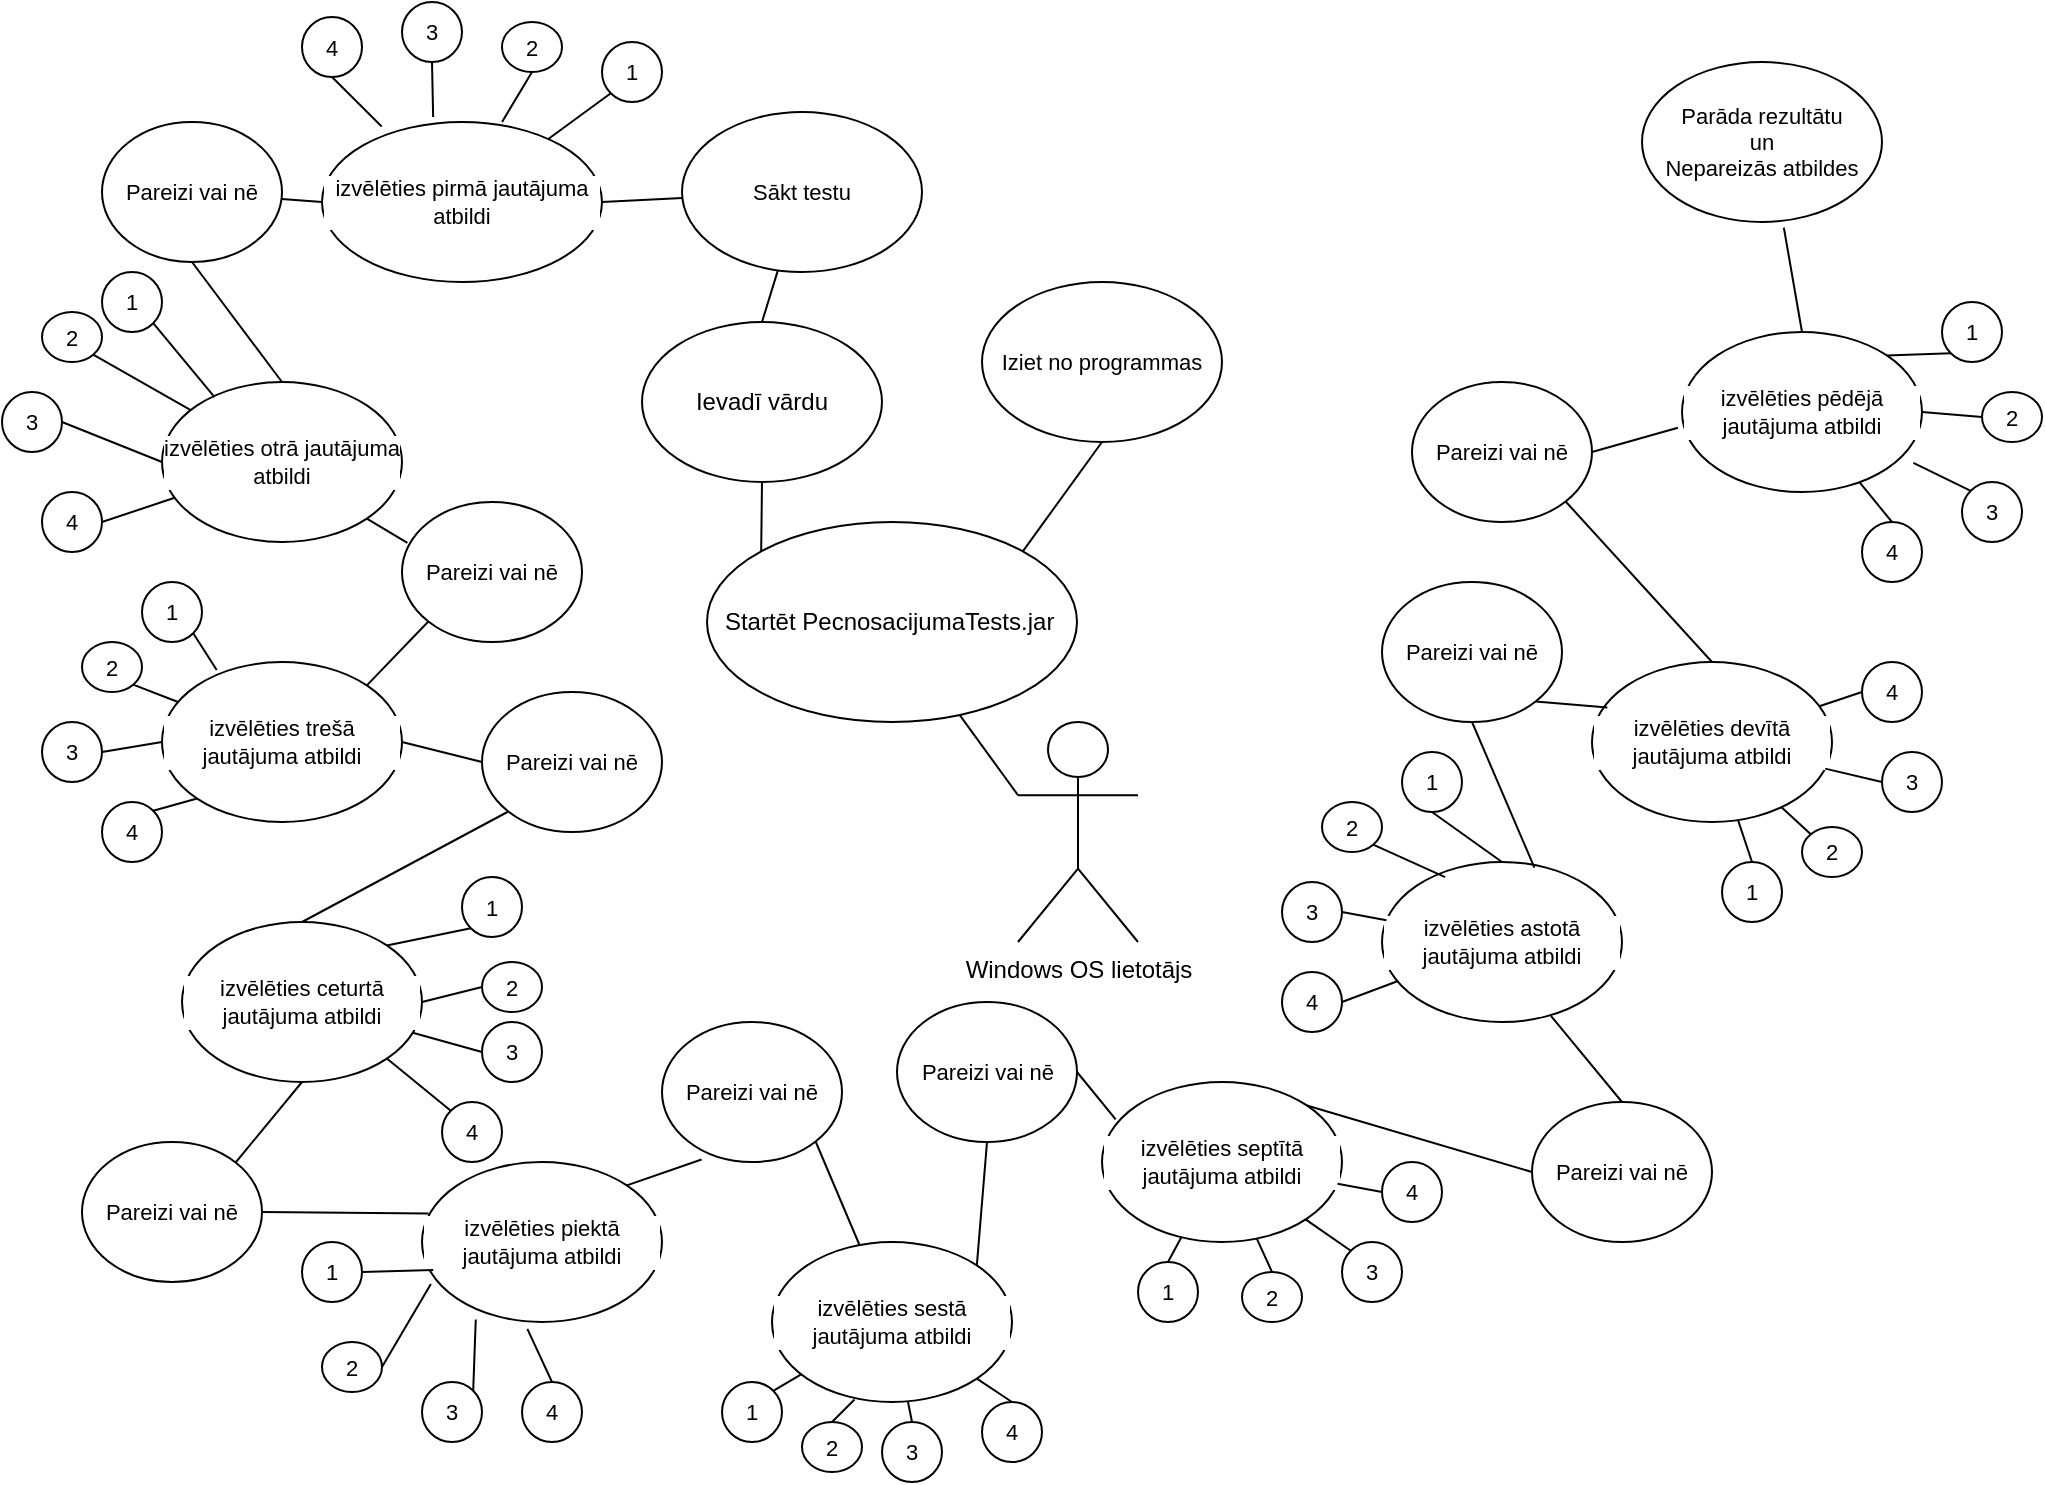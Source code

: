 <mxfile version="24.4.8" type="device">
  <diagram name="Page-1" id="XgTAYH7ABgIKxKib2S8S">
    <mxGraphModel dx="2524" dy="854" grid="1" gridSize="10" guides="1" tooltips="1" connect="1" arrows="1" fold="1" page="1" pageScale="1" pageWidth="850" pageHeight="1100" math="0" shadow="0">
      <root>
        <mxCell id="0" />
        <mxCell id="1" parent="0" />
        <mxCell id="_t9kD7bipsuET21eXRQ3-5" style="edgeStyle=none;rounded=0;orthogonalLoop=1;jettySize=auto;html=1;exitX=0;exitY=0.333;exitDx=0;exitDy=0;exitPerimeter=0;strokeColor=default;align=center;verticalAlign=middle;fontFamily=Helvetica;fontSize=11;fontColor=default;labelBackgroundColor=default;endArrow=none;" parent="1" source="_t9kD7bipsuET21eXRQ3-1" target="_t9kD7bipsuET21eXRQ3-2" edge="1">
          <mxGeometry relative="1" as="geometry" />
        </mxCell>
        <mxCell id="_t9kD7bipsuET21eXRQ3-1" value="Windows OS lietotājs" style="shape=umlActor;verticalLabelPosition=bottom;verticalAlign=top;html=1;outlineConnect=0;" parent="1" vertex="1">
          <mxGeometry x="428" y="520" width="60" height="110" as="geometry" />
        </mxCell>
        <mxCell id="_t9kD7bipsuET21eXRQ3-7" style="edgeStyle=none;rounded=0;orthogonalLoop=1;jettySize=auto;html=1;exitX=1;exitY=0;exitDx=0;exitDy=0;entryX=0.5;entryY=1;entryDx=0;entryDy=0;strokeColor=default;align=center;verticalAlign=middle;fontFamily=Helvetica;fontSize=11;fontColor=default;labelBackgroundColor=default;endArrow=none;" parent="1" source="_t9kD7bipsuET21eXRQ3-2" target="_t9kD7bipsuET21eXRQ3-6" edge="1">
          <mxGeometry relative="1" as="geometry" />
        </mxCell>
        <mxCell id="23dMTkn9x-c7E_mzmnTI-4" style="edgeStyle=none;rounded=0;orthogonalLoop=1;jettySize=auto;html=1;exitX=0;exitY=0;exitDx=0;exitDy=0;entryX=0.5;entryY=1;entryDx=0;entryDy=0;strokeColor=default;align=center;verticalAlign=middle;fontFamily=Helvetica;fontSize=11;fontColor=default;labelBackgroundColor=default;endArrow=none;" parent="1" source="_t9kD7bipsuET21eXRQ3-2" target="23dMTkn9x-c7E_mzmnTI-1" edge="1">
          <mxGeometry relative="1" as="geometry" />
        </mxCell>
        <mxCell id="_t9kD7bipsuET21eXRQ3-2" value="Startēt PecnosacijumaTests.jar&amp;nbsp;" style="ellipse;whiteSpace=wrap;html=1;" parent="1" vertex="1">
          <mxGeometry x="272.5" y="420" width="185" height="100" as="geometry" />
        </mxCell>
        <mxCell id="_t9kD7bipsuET21eXRQ3-6" value="Iziet no programmas" style="ellipse;whiteSpace=wrap;html=1;fontFamily=Helvetica;fontSize=11;fontColor=default;labelBackgroundColor=default;" parent="1" vertex="1">
          <mxGeometry x="410" y="300" width="120" height="80" as="geometry" />
        </mxCell>
        <mxCell id="_t9kD7bipsuET21eXRQ3-8" value="Sākt testu" style="ellipse;whiteSpace=wrap;html=1;fontFamily=Helvetica;fontSize=11;fontColor=default;labelBackgroundColor=default;" parent="1" vertex="1">
          <mxGeometry x="260" y="215" width="120" height="80" as="geometry" />
        </mxCell>
        <mxCell id="_t9kD7bipsuET21eXRQ3-156" style="edgeStyle=none;rounded=0;orthogonalLoop=1;jettySize=auto;html=1;exitX=0;exitY=0.5;exitDx=0;exitDy=0;strokeColor=default;align=center;verticalAlign=middle;fontFamily=Helvetica;fontSize=11;fontColor=default;labelBackgroundColor=default;endArrow=none;" parent="1" source="_t9kD7bipsuET21eXRQ3-10" target="_t9kD7bipsuET21eXRQ3-155" edge="1">
          <mxGeometry relative="1" as="geometry" />
        </mxCell>
        <mxCell id="_t9kD7bipsuET21eXRQ3-10" value="izvēlēties pirmā jautājuma atbildi" style="ellipse;whiteSpace=wrap;html=1;fontFamily=Helvetica;fontSize=11;fontColor=default;labelBackgroundColor=default;" parent="1" vertex="1">
          <mxGeometry x="80" y="220" width="140" height="80" as="geometry" />
        </mxCell>
        <mxCell id="_t9kD7bipsuET21eXRQ3-11" style="edgeStyle=none;rounded=0;orthogonalLoop=1;jettySize=auto;html=1;exitX=1;exitY=0.5;exitDx=0;exitDy=0;strokeColor=default;align=center;verticalAlign=middle;fontFamily=Helvetica;fontSize=11;fontColor=default;labelBackgroundColor=default;endArrow=none;" parent="1" source="_t9kD7bipsuET21eXRQ3-10" target="_t9kD7bipsuET21eXRQ3-8" edge="1">
          <mxGeometry relative="1" as="geometry" />
        </mxCell>
        <mxCell id="_t9kD7bipsuET21eXRQ3-12" value="izvēlēties otrā jautājuma atbildi" style="ellipse;whiteSpace=wrap;html=1;fontFamily=Helvetica;fontSize=11;fontColor=default;labelBackgroundColor=default;" parent="1" vertex="1">
          <mxGeometry y="350" width="120" height="80" as="geometry" />
        </mxCell>
        <mxCell id="_t9kD7bipsuET21eXRQ3-135" style="edgeStyle=none;rounded=0;orthogonalLoop=1;jettySize=auto;html=1;exitX=0.5;exitY=1;exitDx=0;exitDy=0;entryX=1;entryY=0;entryDx=0;entryDy=0;strokeColor=default;align=center;verticalAlign=middle;fontFamily=Helvetica;fontSize=11;fontColor=default;labelBackgroundColor=default;endArrow=none;" parent="1" source="_t9kD7bipsuET21eXRQ3-14" target="_t9kD7bipsuET21eXRQ3-133" edge="1">
          <mxGeometry relative="1" as="geometry" />
        </mxCell>
        <mxCell id="_t9kD7bipsuET21eXRQ3-14" value="izvēlēties ceturtā jautājuma atbildi" style="ellipse;whiteSpace=wrap;html=1;fontFamily=Helvetica;fontSize=11;fontColor=default;labelBackgroundColor=default;" parent="1" vertex="1">
          <mxGeometry x="10" y="620" width="120" height="80" as="geometry" />
        </mxCell>
        <mxCell id="_t9kD7bipsuET21eXRQ3-131" style="edgeStyle=none;rounded=0;orthogonalLoop=1;jettySize=auto;html=1;exitX=1;exitY=0.5;exitDx=0;exitDy=0;entryX=0;entryY=0.5;entryDx=0;entryDy=0;strokeColor=default;align=center;verticalAlign=middle;fontFamily=Helvetica;fontSize=11;fontColor=default;labelBackgroundColor=default;endArrow=none;" parent="1" source="_t9kD7bipsuET21eXRQ3-15" target="_t9kD7bipsuET21eXRQ3-127" edge="1">
          <mxGeometry relative="1" as="geometry" />
        </mxCell>
        <mxCell id="_t9kD7bipsuET21eXRQ3-15" value="izvēlēties trešā jautājuma atbildi" style="ellipse;whiteSpace=wrap;html=1;fontFamily=Helvetica;fontSize=11;fontColor=default;labelBackgroundColor=default;" parent="1" vertex="1">
          <mxGeometry y="490" width="120" height="80" as="geometry" />
        </mxCell>
        <mxCell id="_t9kD7bipsuET21eXRQ3-16" value="izvēlēties piektā jautājuma atbildi" style="ellipse;whiteSpace=wrap;html=1;fontFamily=Helvetica;fontSize=11;fontColor=default;labelBackgroundColor=default;" parent="1" vertex="1">
          <mxGeometry x="130" y="740" width="120" height="80" as="geometry" />
        </mxCell>
        <mxCell id="_t9kD7bipsuET21eXRQ3-141" style="edgeStyle=none;rounded=0;orthogonalLoop=1;jettySize=auto;html=1;exitX=1;exitY=0;exitDx=0;exitDy=0;entryX=0.5;entryY=1;entryDx=0;entryDy=0;strokeColor=default;align=center;verticalAlign=middle;fontFamily=Helvetica;fontSize=11;fontColor=default;labelBackgroundColor=default;endArrow=none;" parent="1" source="_t9kD7bipsuET21eXRQ3-17" target="_t9kD7bipsuET21eXRQ3-140" edge="1">
          <mxGeometry relative="1" as="geometry" />
        </mxCell>
        <mxCell id="_t9kD7bipsuET21eXRQ3-17" value="izvēlēties sestā jautājuma atbildi" style="ellipse;whiteSpace=wrap;html=1;fontFamily=Helvetica;fontSize=11;fontColor=default;labelBackgroundColor=default;" parent="1" vertex="1">
          <mxGeometry x="305" y="780" width="120" height="80" as="geometry" />
        </mxCell>
        <mxCell id="_t9kD7bipsuET21eXRQ3-144" style="edgeStyle=none;rounded=0;orthogonalLoop=1;jettySize=auto;html=1;exitX=1;exitY=0;exitDx=0;exitDy=0;entryX=0;entryY=0.5;entryDx=0;entryDy=0;strokeColor=default;align=center;verticalAlign=middle;fontFamily=Helvetica;fontSize=11;fontColor=default;labelBackgroundColor=default;endArrow=none;" parent="1" source="_t9kD7bipsuET21eXRQ3-18" target="_t9kD7bipsuET21eXRQ3-143" edge="1">
          <mxGeometry relative="1" as="geometry" />
        </mxCell>
        <mxCell id="_t9kD7bipsuET21eXRQ3-18" value="izvēlēties septītā jautājuma atbildi" style="ellipse;whiteSpace=wrap;html=1;fontFamily=Helvetica;fontSize=11;fontColor=default;labelBackgroundColor=default;" parent="1" vertex="1">
          <mxGeometry x="470" y="700" width="120" height="80" as="geometry" />
        </mxCell>
        <mxCell id="_t9kD7bipsuET21eXRQ3-19" value="izvēlēties astotā jautājuma atbildi" style="ellipse;whiteSpace=wrap;html=1;fontFamily=Helvetica;fontSize=11;fontColor=default;labelBackgroundColor=default;" parent="1" vertex="1">
          <mxGeometry x="610" y="590" width="120" height="80" as="geometry" />
        </mxCell>
        <mxCell id="_t9kD7bipsuET21eXRQ3-151" style="edgeStyle=none;rounded=0;orthogonalLoop=1;jettySize=auto;html=1;exitX=0.5;exitY=0;exitDx=0;exitDy=0;entryX=1;entryY=1;entryDx=0;entryDy=0;strokeColor=default;align=center;verticalAlign=middle;fontFamily=Helvetica;fontSize=11;fontColor=default;labelBackgroundColor=default;endArrow=none;" parent="1" source="_t9kD7bipsuET21eXRQ3-20" target="_t9kD7bipsuET21eXRQ3-150" edge="1">
          <mxGeometry relative="1" as="geometry" />
        </mxCell>
        <mxCell id="_t9kD7bipsuET21eXRQ3-20" value="izvēlēties devītā jautājuma atbildi" style="ellipse;whiteSpace=wrap;html=1;fontFamily=Helvetica;fontSize=11;fontColor=default;labelBackgroundColor=default;" parent="1" vertex="1">
          <mxGeometry x="715" y="490" width="120" height="80" as="geometry" />
        </mxCell>
        <mxCell id="_t9kD7bipsuET21eXRQ3-21" value="izvēlēties pēdējā jautājuma atbildi" style="ellipse;whiteSpace=wrap;html=1;fontFamily=Helvetica;fontSize=11;fontColor=default;labelBackgroundColor=default;" parent="1" vertex="1">
          <mxGeometry x="760" y="325" width="120" height="80" as="geometry" />
        </mxCell>
        <mxCell id="_t9kD7bipsuET21eXRQ3-38" value="1" style="ellipse;whiteSpace=wrap;html=1;fontFamily=Helvetica;fontSize=11;fontColor=default;labelBackgroundColor=default;" parent="1" vertex="1">
          <mxGeometry x="-10" y="450" width="30" height="30" as="geometry" />
        </mxCell>
        <mxCell id="_t9kD7bipsuET21eXRQ3-81" style="edgeStyle=none;rounded=0;orthogonalLoop=1;jettySize=auto;html=1;exitX=1;exitY=1;exitDx=0;exitDy=0;strokeColor=default;align=center;verticalAlign=middle;fontFamily=Helvetica;fontSize=11;fontColor=default;labelBackgroundColor=default;endArrow=none;" parent="1" source="_t9kD7bipsuET21eXRQ3-39" target="_t9kD7bipsuET21eXRQ3-15" edge="1">
          <mxGeometry relative="1" as="geometry" />
        </mxCell>
        <mxCell id="_t9kD7bipsuET21eXRQ3-39" value="2" style="ellipse;whiteSpace=wrap;html=1;fontFamily=Helvetica;fontSize=11;fontColor=default;labelBackgroundColor=default;" parent="1" vertex="1">
          <mxGeometry x="-40" y="480" width="30" height="25" as="geometry" />
        </mxCell>
        <mxCell id="_t9kD7bipsuET21eXRQ3-82" style="edgeStyle=none;rounded=0;orthogonalLoop=1;jettySize=auto;html=1;exitX=1;exitY=0.5;exitDx=0;exitDy=0;entryX=0;entryY=0.5;entryDx=0;entryDy=0;strokeColor=default;align=center;verticalAlign=middle;fontFamily=Helvetica;fontSize=11;fontColor=default;labelBackgroundColor=default;endArrow=none;" parent="1" source="_t9kD7bipsuET21eXRQ3-40" target="_t9kD7bipsuET21eXRQ3-15" edge="1">
          <mxGeometry relative="1" as="geometry" />
        </mxCell>
        <mxCell id="_t9kD7bipsuET21eXRQ3-40" value="3" style="ellipse;whiteSpace=wrap;html=1;fontFamily=Helvetica;fontSize=11;fontColor=default;labelBackgroundColor=default;" parent="1" vertex="1">
          <mxGeometry x="-60" y="520" width="30" height="30" as="geometry" />
        </mxCell>
        <mxCell id="_t9kD7bipsuET21eXRQ3-83" style="edgeStyle=none;rounded=0;orthogonalLoop=1;jettySize=auto;html=1;exitX=1;exitY=0;exitDx=0;exitDy=0;entryX=0;entryY=1;entryDx=0;entryDy=0;strokeColor=default;align=center;verticalAlign=middle;fontFamily=Helvetica;fontSize=11;fontColor=default;labelBackgroundColor=default;endArrow=none;" parent="1" source="_t9kD7bipsuET21eXRQ3-41" target="_t9kD7bipsuET21eXRQ3-15" edge="1">
          <mxGeometry relative="1" as="geometry" />
        </mxCell>
        <mxCell id="_t9kD7bipsuET21eXRQ3-41" value="4" style="ellipse;whiteSpace=wrap;html=1;fontFamily=Helvetica;fontSize=11;fontColor=default;labelBackgroundColor=default;" parent="1" vertex="1">
          <mxGeometry x="-30" y="560" width="30" height="30" as="geometry" />
        </mxCell>
        <mxCell id="_t9kD7bipsuET21eXRQ3-43" value="1" style="ellipse;whiteSpace=wrap;html=1;fontFamily=Helvetica;fontSize=11;fontColor=default;labelBackgroundColor=default;" parent="1" vertex="1">
          <mxGeometry x="-30" y="295" width="30" height="30" as="geometry" />
        </mxCell>
        <mxCell id="_t9kD7bipsuET21eXRQ3-77" style="edgeStyle=none;rounded=0;orthogonalLoop=1;jettySize=auto;html=1;exitX=1;exitY=1;exitDx=0;exitDy=0;strokeColor=default;align=center;verticalAlign=middle;fontFamily=Helvetica;fontSize=11;fontColor=default;labelBackgroundColor=default;endArrow=none;" parent="1" source="_t9kD7bipsuET21eXRQ3-44" target="_t9kD7bipsuET21eXRQ3-12" edge="1">
          <mxGeometry relative="1" as="geometry" />
        </mxCell>
        <mxCell id="_t9kD7bipsuET21eXRQ3-44" value="2" style="ellipse;whiteSpace=wrap;html=1;fontFamily=Helvetica;fontSize=11;fontColor=default;labelBackgroundColor=default;" parent="1" vertex="1">
          <mxGeometry x="-60" y="315" width="30" height="25" as="geometry" />
        </mxCell>
        <mxCell id="_t9kD7bipsuET21eXRQ3-78" style="edgeStyle=none;rounded=0;orthogonalLoop=1;jettySize=auto;html=1;exitX=1;exitY=0.5;exitDx=0;exitDy=0;entryX=0;entryY=0.5;entryDx=0;entryDy=0;strokeColor=default;align=center;verticalAlign=middle;fontFamily=Helvetica;fontSize=11;fontColor=default;labelBackgroundColor=default;endArrow=none;" parent="1" source="_t9kD7bipsuET21eXRQ3-45" target="_t9kD7bipsuET21eXRQ3-12" edge="1">
          <mxGeometry relative="1" as="geometry" />
        </mxCell>
        <mxCell id="_t9kD7bipsuET21eXRQ3-45" value="3" style="ellipse;whiteSpace=wrap;html=1;fontFamily=Helvetica;fontSize=11;fontColor=default;labelBackgroundColor=default;" parent="1" vertex="1">
          <mxGeometry x="-80" y="355" width="30" height="30" as="geometry" />
        </mxCell>
        <mxCell id="_t9kD7bipsuET21eXRQ3-79" style="edgeStyle=none;rounded=0;orthogonalLoop=1;jettySize=auto;html=1;exitX=1;exitY=0.5;exitDx=0;exitDy=0;strokeColor=default;align=center;verticalAlign=middle;fontFamily=Helvetica;fontSize=11;fontColor=default;labelBackgroundColor=default;endArrow=none;" parent="1" source="_t9kD7bipsuET21eXRQ3-46" target="_t9kD7bipsuET21eXRQ3-12" edge="1">
          <mxGeometry relative="1" as="geometry" />
        </mxCell>
        <mxCell id="_t9kD7bipsuET21eXRQ3-46" value="4" style="ellipse;whiteSpace=wrap;html=1;fontFamily=Helvetica;fontSize=11;fontColor=default;labelBackgroundColor=default;" parent="1" vertex="1">
          <mxGeometry x="-60" y="405" width="30" height="30" as="geometry" />
        </mxCell>
        <mxCell id="_t9kD7bipsuET21eXRQ3-47" value="1" style="ellipse;whiteSpace=wrap;html=1;fontFamily=Helvetica;fontSize=11;fontColor=default;labelBackgroundColor=default;" parent="1" vertex="1">
          <mxGeometry x="150" y="597.5" width="30" height="30" as="geometry" />
        </mxCell>
        <mxCell id="_t9kD7bipsuET21eXRQ3-48" value="2" style="ellipse;whiteSpace=wrap;html=1;fontFamily=Helvetica;fontSize=11;fontColor=default;labelBackgroundColor=default;" parent="1" vertex="1">
          <mxGeometry x="160" y="640" width="30" height="25" as="geometry" />
        </mxCell>
        <mxCell id="_t9kD7bipsuET21eXRQ3-88" style="edgeStyle=none;rounded=0;orthogonalLoop=1;jettySize=auto;html=1;exitX=0;exitY=0.5;exitDx=0;exitDy=0;strokeColor=default;align=center;verticalAlign=middle;fontFamily=Helvetica;fontSize=11;fontColor=default;labelBackgroundColor=default;endArrow=none;" parent="1" source="_t9kD7bipsuET21eXRQ3-49" target="_t9kD7bipsuET21eXRQ3-14" edge="1">
          <mxGeometry relative="1" as="geometry" />
        </mxCell>
        <mxCell id="_t9kD7bipsuET21eXRQ3-49" value="3" style="ellipse;whiteSpace=wrap;html=1;fontFamily=Helvetica;fontSize=11;fontColor=default;labelBackgroundColor=default;" parent="1" vertex="1">
          <mxGeometry x="160" y="670" width="30" height="30" as="geometry" />
        </mxCell>
        <mxCell id="_t9kD7bipsuET21eXRQ3-89" style="edgeStyle=none;rounded=0;orthogonalLoop=1;jettySize=auto;html=1;exitX=0;exitY=0;exitDx=0;exitDy=0;entryX=1;entryY=1;entryDx=0;entryDy=0;strokeColor=default;align=center;verticalAlign=middle;fontFamily=Helvetica;fontSize=11;fontColor=default;labelBackgroundColor=default;endArrow=none;" parent="1" source="_t9kD7bipsuET21eXRQ3-50" target="_t9kD7bipsuET21eXRQ3-14" edge="1">
          <mxGeometry relative="1" as="geometry" />
        </mxCell>
        <mxCell id="_t9kD7bipsuET21eXRQ3-50" value="4" style="ellipse;whiteSpace=wrap;html=1;fontFamily=Helvetica;fontSize=11;fontColor=default;labelBackgroundColor=default;" parent="1" vertex="1">
          <mxGeometry x="140" y="710" width="30" height="30" as="geometry" />
        </mxCell>
        <mxCell id="_t9kD7bipsuET21eXRQ3-51" value="1" style="ellipse;whiteSpace=wrap;html=1;fontFamily=Helvetica;fontSize=11;fontColor=default;labelBackgroundColor=default;" parent="1" vertex="1">
          <mxGeometry x="70" y="780" width="30" height="30" as="geometry" />
        </mxCell>
        <mxCell id="_t9kD7bipsuET21eXRQ3-52" value="2" style="ellipse;whiteSpace=wrap;html=1;fontFamily=Helvetica;fontSize=11;fontColor=default;labelBackgroundColor=default;" parent="1" vertex="1">
          <mxGeometry x="80" y="830" width="30" height="25" as="geometry" />
        </mxCell>
        <mxCell id="_t9kD7bipsuET21eXRQ3-53" value="3" style="ellipse;whiteSpace=wrap;html=1;fontFamily=Helvetica;fontSize=11;fontColor=default;labelBackgroundColor=default;" parent="1" vertex="1">
          <mxGeometry x="130" y="850" width="30" height="30" as="geometry" />
        </mxCell>
        <mxCell id="_t9kD7bipsuET21eXRQ3-54" value="4" style="ellipse;whiteSpace=wrap;html=1;fontFamily=Helvetica;fontSize=11;fontColor=default;labelBackgroundColor=default;" parent="1" vertex="1">
          <mxGeometry x="180" y="850" width="30" height="30" as="geometry" />
        </mxCell>
        <mxCell id="_t9kD7bipsuET21eXRQ3-103" style="edgeStyle=none;rounded=0;orthogonalLoop=1;jettySize=auto;html=1;exitX=1;exitY=0;exitDx=0;exitDy=0;strokeColor=default;align=center;verticalAlign=middle;fontFamily=Helvetica;fontSize=11;fontColor=default;labelBackgroundColor=default;endArrow=none;" parent="1" source="_t9kD7bipsuET21eXRQ3-55" target="_t9kD7bipsuET21eXRQ3-17" edge="1">
          <mxGeometry relative="1" as="geometry" />
        </mxCell>
        <mxCell id="_t9kD7bipsuET21eXRQ3-55" value="1" style="ellipse;whiteSpace=wrap;html=1;fontFamily=Helvetica;fontSize=11;fontColor=default;labelBackgroundColor=default;" parent="1" vertex="1">
          <mxGeometry x="280" y="850" width="30" height="30" as="geometry" />
        </mxCell>
        <mxCell id="_t9kD7bipsuET21eXRQ3-56" value="2" style="ellipse;whiteSpace=wrap;html=1;fontFamily=Helvetica;fontSize=11;fontColor=default;labelBackgroundColor=default;" parent="1" vertex="1">
          <mxGeometry x="320" y="870" width="30" height="25" as="geometry" />
        </mxCell>
        <mxCell id="_t9kD7bipsuET21eXRQ3-105" style="edgeStyle=none;rounded=0;orthogonalLoop=1;jettySize=auto;html=1;exitX=0.5;exitY=0;exitDx=0;exitDy=0;strokeColor=default;align=center;verticalAlign=middle;fontFamily=Helvetica;fontSize=11;fontColor=default;labelBackgroundColor=default;endArrow=none;" parent="1" source="_t9kD7bipsuET21eXRQ3-57" target="_t9kD7bipsuET21eXRQ3-17" edge="1">
          <mxGeometry relative="1" as="geometry" />
        </mxCell>
        <mxCell id="_t9kD7bipsuET21eXRQ3-57" value="3" style="ellipse;whiteSpace=wrap;html=1;fontFamily=Helvetica;fontSize=11;fontColor=default;labelBackgroundColor=default;" parent="1" vertex="1">
          <mxGeometry x="360" y="870" width="30" height="30" as="geometry" />
        </mxCell>
        <mxCell id="_t9kD7bipsuET21eXRQ3-106" style="edgeStyle=none;rounded=0;orthogonalLoop=1;jettySize=auto;html=1;exitX=0.5;exitY=0;exitDx=0;exitDy=0;strokeColor=default;align=center;verticalAlign=middle;fontFamily=Helvetica;fontSize=11;fontColor=default;labelBackgroundColor=default;endArrow=none;" parent="1" source="_t9kD7bipsuET21eXRQ3-58" target="_t9kD7bipsuET21eXRQ3-17" edge="1">
          <mxGeometry relative="1" as="geometry" />
        </mxCell>
        <mxCell id="_t9kD7bipsuET21eXRQ3-58" value="4" style="ellipse;whiteSpace=wrap;html=1;fontFamily=Helvetica;fontSize=11;fontColor=default;labelBackgroundColor=default;" parent="1" vertex="1">
          <mxGeometry x="410" y="860" width="30" height="30" as="geometry" />
        </mxCell>
        <mxCell id="_t9kD7bipsuET21eXRQ3-107" style="edgeStyle=none;rounded=0;orthogonalLoop=1;jettySize=auto;html=1;exitX=0.5;exitY=0;exitDx=0;exitDy=0;strokeColor=default;align=center;verticalAlign=middle;fontFamily=Helvetica;fontSize=11;fontColor=default;labelBackgroundColor=default;endArrow=none;" parent="1" source="_t9kD7bipsuET21eXRQ3-59" target="_t9kD7bipsuET21eXRQ3-18" edge="1">
          <mxGeometry relative="1" as="geometry" />
        </mxCell>
        <mxCell id="_t9kD7bipsuET21eXRQ3-59" value="1" style="ellipse;whiteSpace=wrap;html=1;fontFamily=Helvetica;fontSize=11;fontColor=default;labelBackgroundColor=default;" parent="1" vertex="1">
          <mxGeometry x="488" y="790" width="30" height="30" as="geometry" />
        </mxCell>
        <mxCell id="_t9kD7bipsuET21eXRQ3-108" style="edgeStyle=none;rounded=0;orthogonalLoop=1;jettySize=auto;html=1;exitX=0.5;exitY=0;exitDx=0;exitDy=0;strokeColor=default;align=center;verticalAlign=middle;fontFamily=Helvetica;fontSize=11;fontColor=default;labelBackgroundColor=default;endArrow=none;" parent="1" source="_t9kD7bipsuET21eXRQ3-60" target="_t9kD7bipsuET21eXRQ3-18" edge="1">
          <mxGeometry relative="1" as="geometry" />
        </mxCell>
        <mxCell id="_t9kD7bipsuET21eXRQ3-60" value="2" style="ellipse;whiteSpace=wrap;html=1;fontFamily=Helvetica;fontSize=11;fontColor=default;labelBackgroundColor=default;" parent="1" vertex="1">
          <mxGeometry x="540" y="795" width="30" height="25" as="geometry" />
        </mxCell>
        <mxCell id="_t9kD7bipsuET21eXRQ3-109" style="edgeStyle=none;rounded=0;orthogonalLoop=1;jettySize=auto;html=1;exitX=0;exitY=0;exitDx=0;exitDy=0;strokeColor=default;align=center;verticalAlign=middle;fontFamily=Helvetica;fontSize=11;fontColor=default;labelBackgroundColor=default;endArrow=none;" parent="1" source="_t9kD7bipsuET21eXRQ3-61" target="_t9kD7bipsuET21eXRQ3-18" edge="1">
          <mxGeometry relative="1" as="geometry" />
        </mxCell>
        <mxCell id="_t9kD7bipsuET21eXRQ3-61" value="3" style="ellipse;whiteSpace=wrap;html=1;fontFamily=Helvetica;fontSize=11;fontColor=default;labelBackgroundColor=default;" parent="1" vertex="1">
          <mxGeometry x="590" y="780" width="30" height="30" as="geometry" />
        </mxCell>
        <mxCell id="_t9kD7bipsuET21eXRQ3-110" style="edgeStyle=none;rounded=0;orthogonalLoop=1;jettySize=auto;html=1;exitX=0;exitY=0.5;exitDx=0;exitDy=0;strokeColor=default;align=center;verticalAlign=middle;fontFamily=Helvetica;fontSize=11;fontColor=default;labelBackgroundColor=default;endArrow=none;" parent="1" source="_t9kD7bipsuET21eXRQ3-62" target="_t9kD7bipsuET21eXRQ3-18" edge="1">
          <mxGeometry relative="1" as="geometry" />
        </mxCell>
        <mxCell id="_t9kD7bipsuET21eXRQ3-62" value="4" style="ellipse;whiteSpace=wrap;html=1;fontFamily=Helvetica;fontSize=11;fontColor=default;labelBackgroundColor=default;" parent="1" vertex="1">
          <mxGeometry x="610" y="740" width="30" height="30" as="geometry" />
        </mxCell>
        <mxCell id="_t9kD7bipsuET21eXRQ3-114" style="edgeStyle=none;rounded=0;orthogonalLoop=1;jettySize=auto;html=1;exitX=0.5;exitY=1;exitDx=0;exitDy=0;entryX=0.5;entryY=0;entryDx=0;entryDy=0;strokeColor=default;align=center;verticalAlign=middle;fontFamily=Helvetica;fontSize=11;fontColor=default;labelBackgroundColor=default;endArrow=none;" parent="1" source="_t9kD7bipsuET21eXRQ3-63" target="_t9kD7bipsuET21eXRQ3-19" edge="1">
          <mxGeometry relative="1" as="geometry" />
        </mxCell>
        <mxCell id="_t9kD7bipsuET21eXRQ3-63" value="1" style="ellipse;whiteSpace=wrap;html=1;fontFamily=Helvetica;fontSize=11;fontColor=default;labelBackgroundColor=default;" parent="1" vertex="1">
          <mxGeometry x="620" y="535" width="30" height="30" as="geometry" />
        </mxCell>
        <mxCell id="_t9kD7bipsuET21eXRQ3-64" value="2" style="ellipse;whiteSpace=wrap;html=1;fontFamily=Helvetica;fontSize=11;fontColor=default;labelBackgroundColor=default;" parent="1" vertex="1">
          <mxGeometry x="580" y="560" width="30" height="25" as="geometry" />
        </mxCell>
        <mxCell id="_t9kD7bipsuET21eXRQ3-112" style="edgeStyle=none;rounded=0;orthogonalLoop=1;jettySize=auto;html=1;exitX=1;exitY=0.5;exitDx=0;exitDy=0;strokeColor=default;align=center;verticalAlign=middle;fontFamily=Helvetica;fontSize=11;fontColor=default;labelBackgroundColor=default;endArrow=none;" parent="1" source="_t9kD7bipsuET21eXRQ3-65" target="_t9kD7bipsuET21eXRQ3-19" edge="1">
          <mxGeometry relative="1" as="geometry" />
        </mxCell>
        <mxCell id="_t9kD7bipsuET21eXRQ3-65" value="3" style="ellipse;whiteSpace=wrap;html=1;fontFamily=Helvetica;fontSize=11;fontColor=default;labelBackgroundColor=default;" parent="1" vertex="1">
          <mxGeometry x="560" y="600" width="30" height="30" as="geometry" />
        </mxCell>
        <mxCell id="_t9kD7bipsuET21eXRQ3-111" style="edgeStyle=none;rounded=0;orthogonalLoop=1;jettySize=auto;html=1;exitX=1;exitY=0.5;exitDx=0;exitDy=0;strokeColor=default;align=center;verticalAlign=middle;fontFamily=Helvetica;fontSize=11;fontColor=default;labelBackgroundColor=default;endArrow=none;" parent="1" source="_t9kD7bipsuET21eXRQ3-66" target="_t9kD7bipsuET21eXRQ3-19" edge="1">
          <mxGeometry relative="1" as="geometry" />
        </mxCell>
        <mxCell id="_t9kD7bipsuET21eXRQ3-66" value="4" style="ellipse;whiteSpace=wrap;html=1;fontFamily=Helvetica;fontSize=11;fontColor=default;labelBackgroundColor=default;" parent="1" vertex="1">
          <mxGeometry x="560" y="645" width="30" height="30" as="geometry" />
        </mxCell>
        <mxCell id="_t9kD7bipsuET21eXRQ3-115" style="edgeStyle=none;rounded=0;orthogonalLoop=1;jettySize=auto;html=1;exitX=0.5;exitY=0;exitDx=0;exitDy=0;strokeColor=default;align=center;verticalAlign=middle;fontFamily=Helvetica;fontSize=11;fontColor=default;labelBackgroundColor=default;endArrow=none;" parent="1" source="_t9kD7bipsuET21eXRQ3-67" target="_t9kD7bipsuET21eXRQ3-20" edge="1">
          <mxGeometry relative="1" as="geometry" />
        </mxCell>
        <mxCell id="_t9kD7bipsuET21eXRQ3-67" value="1" style="ellipse;whiteSpace=wrap;html=1;fontFamily=Helvetica;fontSize=11;fontColor=default;labelBackgroundColor=default;" parent="1" vertex="1">
          <mxGeometry x="780" y="590" width="30" height="30" as="geometry" />
        </mxCell>
        <mxCell id="_t9kD7bipsuET21eXRQ3-116" style="edgeStyle=none;rounded=0;orthogonalLoop=1;jettySize=auto;html=1;exitX=0;exitY=0;exitDx=0;exitDy=0;strokeColor=default;align=center;verticalAlign=middle;fontFamily=Helvetica;fontSize=11;fontColor=default;labelBackgroundColor=default;endArrow=none;" parent="1" source="_t9kD7bipsuET21eXRQ3-68" target="_t9kD7bipsuET21eXRQ3-20" edge="1">
          <mxGeometry relative="1" as="geometry" />
        </mxCell>
        <mxCell id="_t9kD7bipsuET21eXRQ3-68" value="2" style="ellipse;whiteSpace=wrap;html=1;fontFamily=Helvetica;fontSize=11;fontColor=default;labelBackgroundColor=default;" parent="1" vertex="1">
          <mxGeometry x="820" y="572.5" width="30" height="25" as="geometry" />
        </mxCell>
        <mxCell id="_t9kD7bipsuET21eXRQ3-117" style="edgeStyle=none;rounded=0;orthogonalLoop=1;jettySize=auto;html=1;exitX=0;exitY=0.5;exitDx=0;exitDy=0;strokeColor=default;align=center;verticalAlign=middle;fontFamily=Helvetica;fontSize=11;fontColor=default;labelBackgroundColor=default;endArrow=none;" parent="1" source="_t9kD7bipsuET21eXRQ3-69" target="_t9kD7bipsuET21eXRQ3-20" edge="1">
          <mxGeometry relative="1" as="geometry" />
        </mxCell>
        <mxCell id="_t9kD7bipsuET21eXRQ3-69" value="3" style="ellipse;whiteSpace=wrap;html=1;fontFamily=Helvetica;fontSize=11;fontColor=default;labelBackgroundColor=default;" parent="1" vertex="1">
          <mxGeometry x="860" y="535" width="30" height="30" as="geometry" />
        </mxCell>
        <mxCell id="_t9kD7bipsuET21eXRQ3-118" style="edgeStyle=none;rounded=0;orthogonalLoop=1;jettySize=auto;html=1;exitX=0;exitY=0.5;exitDx=0;exitDy=0;strokeColor=default;align=center;verticalAlign=middle;fontFamily=Helvetica;fontSize=11;fontColor=default;labelBackgroundColor=default;endArrow=none;" parent="1" source="_t9kD7bipsuET21eXRQ3-70" target="_t9kD7bipsuET21eXRQ3-20" edge="1">
          <mxGeometry relative="1" as="geometry" />
        </mxCell>
        <mxCell id="_t9kD7bipsuET21eXRQ3-70" value="4" style="ellipse;whiteSpace=wrap;html=1;fontFamily=Helvetica;fontSize=11;fontColor=default;labelBackgroundColor=default;" parent="1" vertex="1">
          <mxGeometry x="850" y="490" width="30" height="30" as="geometry" />
        </mxCell>
        <mxCell id="_t9kD7bipsuET21eXRQ3-122" style="edgeStyle=none;rounded=0;orthogonalLoop=1;jettySize=auto;html=1;exitX=0;exitY=1;exitDx=0;exitDy=0;entryX=1;entryY=0;entryDx=0;entryDy=0;strokeColor=default;align=center;verticalAlign=middle;fontFamily=Helvetica;fontSize=11;fontColor=default;labelBackgroundColor=default;endArrow=none;" parent="1" source="_t9kD7bipsuET21eXRQ3-71" target="_t9kD7bipsuET21eXRQ3-21" edge="1">
          <mxGeometry relative="1" as="geometry" />
        </mxCell>
        <mxCell id="_t9kD7bipsuET21eXRQ3-71" value="1" style="ellipse;whiteSpace=wrap;html=1;fontFamily=Helvetica;fontSize=11;fontColor=default;labelBackgroundColor=default;" parent="1" vertex="1">
          <mxGeometry x="890" y="310" width="30" height="30" as="geometry" />
        </mxCell>
        <mxCell id="_t9kD7bipsuET21eXRQ3-121" style="edgeStyle=none;rounded=0;orthogonalLoop=1;jettySize=auto;html=1;exitX=0;exitY=0.5;exitDx=0;exitDy=0;entryX=1;entryY=0.5;entryDx=0;entryDy=0;strokeColor=default;align=center;verticalAlign=middle;fontFamily=Helvetica;fontSize=11;fontColor=default;labelBackgroundColor=default;endArrow=none;" parent="1" source="_t9kD7bipsuET21eXRQ3-72" target="_t9kD7bipsuET21eXRQ3-21" edge="1">
          <mxGeometry relative="1" as="geometry" />
        </mxCell>
        <mxCell id="_t9kD7bipsuET21eXRQ3-72" value="2" style="ellipse;whiteSpace=wrap;html=1;fontFamily=Helvetica;fontSize=11;fontColor=default;labelBackgroundColor=default;" parent="1" vertex="1">
          <mxGeometry x="910" y="355" width="30" height="25" as="geometry" />
        </mxCell>
        <mxCell id="_t9kD7bipsuET21eXRQ3-73" value="3" style="ellipse;whiteSpace=wrap;html=1;fontFamily=Helvetica;fontSize=11;fontColor=default;labelBackgroundColor=default;" parent="1" vertex="1">
          <mxGeometry x="900" y="400" width="30" height="30" as="geometry" />
        </mxCell>
        <mxCell id="_t9kD7bipsuET21eXRQ3-119" style="edgeStyle=none;rounded=0;orthogonalLoop=1;jettySize=auto;html=1;exitX=0.5;exitY=0;exitDx=0;exitDy=0;strokeColor=default;align=center;verticalAlign=middle;fontFamily=Helvetica;fontSize=11;fontColor=default;labelBackgroundColor=default;endArrow=none;" parent="1" source="_t9kD7bipsuET21eXRQ3-74" target="_t9kD7bipsuET21eXRQ3-21" edge="1">
          <mxGeometry relative="1" as="geometry" />
        </mxCell>
        <mxCell id="_t9kD7bipsuET21eXRQ3-74" value="4" style="ellipse;whiteSpace=wrap;html=1;fontFamily=Helvetica;fontSize=11;fontColor=default;labelBackgroundColor=default;" parent="1" vertex="1">
          <mxGeometry x="850" y="420" width="30" height="30" as="geometry" />
        </mxCell>
        <mxCell id="_t9kD7bipsuET21eXRQ3-75" style="edgeStyle=none;rounded=0;orthogonalLoop=1;jettySize=auto;html=1;exitX=0;exitY=0.5;exitDx=0;exitDy=0;strokeColor=default;align=center;verticalAlign=middle;fontFamily=Helvetica;fontSize=11;fontColor=default;labelBackgroundColor=default;endArrow=none;" parent="1" source="_t9kD7bipsuET21eXRQ3-39" target="_t9kD7bipsuET21eXRQ3-39" edge="1">
          <mxGeometry relative="1" as="geometry" />
        </mxCell>
        <mxCell id="_t9kD7bipsuET21eXRQ3-76" style="edgeStyle=none;rounded=0;orthogonalLoop=1;jettySize=auto;html=1;exitX=1;exitY=1;exitDx=0;exitDy=0;entryX=0.219;entryY=0.094;entryDx=0;entryDy=0;entryPerimeter=0;strokeColor=default;align=center;verticalAlign=middle;fontFamily=Helvetica;fontSize=11;fontColor=default;labelBackgroundColor=default;endArrow=none;" parent="1" source="_t9kD7bipsuET21eXRQ3-43" target="_t9kD7bipsuET21eXRQ3-12" edge="1">
          <mxGeometry relative="1" as="geometry" />
        </mxCell>
        <mxCell id="_t9kD7bipsuET21eXRQ3-80" style="edgeStyle=none;rounded=0;orthogonalLoop=1;jettySize=auto;html=1;exitX=1;exitY=1;exitDx=0;exitDy=0;entryX=0.228;entryY=0.05;entryDx=0;entryDy=0;entryPerimeter=0;strokeColor=default;align=center;verticalAlign=middle;fontFamily=Helvetica;fontSize=11;fontColor=default;labelBackgroundColor=default;endArrow=none;" parent="1" source="_t9kD7bipsuET21eXRQ3-38" target="_t9kD7bipsuET21eXRQ3-15" edge="1">
          <mxGeometry relative="1" as="geometry" />
        </mxCell>
        <mxCell id="_t9kD7bipsuET21eXRQ3-84" style="edgeStyle=none;rounded=0;orthogonalLoop=1;jettySize=auto;html=1;exitX=0;exitY=1;exitDx=0;exitDy=0;entryX=1;entryY=0;entryDx=0;entryDy=0;strokeColor=default;align=center;verticalAlign=middle;fontFamily=Helvetica;fontSize=11;fontColor=default;labelBackgroundColor=default;endArrow=none;" parent="1" source="_t9kD7bipsuET21eXRQ3-47" target="_t9kD7bipsuET21eXRQ3-14" edge="1">
          <mxGeometry relative="1" as="geometry">
            <Array as="points" />
          </mxGeometry>
        </mxCell>
        <mxCell id="_t9kD7bipsuET21eXRQ3-85" style="edgeStyle=none;rounded=0;orthogonalLoop=1;jettySize=auto;html=1;exitX=0;exitY=0.5;exitDx=0;exitDy=0;entryX=1;entryY=0.5;entryDx=0;entryDy=0;strokeColor=default;align=center;verticalAlign=middle;fontFamily=Helvetica;fontSize=11;fontColor=default;labelBackgroundColor=default;endArrow=none;" parent="1" source="_t9kD7bipsuET21eXRQ3-48" target="_t9kD7bipsuET21eXRQ3-14" edge="1">
          <mxGeometry relative="1" as="geometry" />
        </mxCell>
        <mxCell id="_t9kD7bipsuET21eXRQ3-99" style="edgeStyle=none;rounded=0;orthogonalLoop=1;jettySize=auto;html=1;exitX=1;exitY=0.5;exitDx=0;exitDy=0;entryX=0.047;entryY=0.675;entryDx=0;entryDy=0;entryPerimeter=0;strokeColor=default;align=center;verticalAlign=middle;fontFamily=Helvetica;fontSize=11;fontColor=default;labelBackgroundColor=default;endArrow=none;" parent="1" source="_t9kD7bipsuET21eXRQ3-51" target="_t9kD7bipsuET21eXRQ3-16" edge="1">
          <mxGeometry relative="1" as="geometry" />
        </mxCell>
        <mxCell id="_t9kD7bipsuET21eXRQ3-100" style="edgeStyle=none;rounded=0;orthogonalLoop=1;jettySize=auto;html=1;exitX=1;exitY=0.5;exitDx=0;exitDy=0;entryX=0.037;entryY=0.763;entryDx=0;entryDy=0;entryPerimeter=0;strokeColor=default;align=center;verticalAlign=middle;fontFamily=Helvetica;fontSize=11;fontColor=default;labelBackgroundColor=default;endArrow=none;" parent="1" source="_t9kD7bipsuET21eXRQ3-52" target="_t9kD7bipsuET21eXRQ3-16" edge="1">
          <mxGeometry relative="1" as="geometry" />
        </mxCell>
        <mxCell id="_t9kD7bipsuET21eXRQ3-101" style="edgeStyle=none;rounded=0;orthogonalLoop=1;jettySize=auto;html=1;exitX=1;exitY=0;exitDx=0;exitDy=0;entryX=0.224;entryY=0.984;entryDx=0;entryDy=0;entryPerimeter=0;strokeColor=default;align=center;verticalAlign=middle;fontFamily=Helvetica;fontSize=11;fontColor=default;labelBackgroundColor=default;endArrow=none;" parent="1" source="_t9kD7bipsuET21eXRQ3-53" target="_t9kD7bipsuET21eXRQ3-16" edge="1">
          <mxGeometry relative="1" as="geometry" />
        </mxCell>
        <mxCell id="_t9kD7bipsuET21eXRQ3-102" style="edgeStyle=none;rounded=0;orthogonalLoop=1;jettySize=auto;html=1;exitX=0.5;exitY=0;exitDx=0;exitDy=0;entryX=0.439;entryY=1.043;entryDx=0;entryDy=0;entryPerimeter=0;strokeColor=default;align=center;verticalAlign=middle;fontFamily=Helvetica;fontSize=11;fontColor=default;labelBackgroundColor=default;endArrow=none;" parent="1" source="_t9kD7bipsuET21eXRQ3-54" target="_t9kD7bipsuET21eXRQ3-16" edge="1">
          <mxGeometry relative="1" as="geometry" />
        </mxCell>
        <mxCell id="_t9kD7bipsuET21eXRQ3-104" style="edgeStyle=none;rounded=0;orthogonalLoop=1;jettySize=auto;html=1;exitX=0.5;exitY=0;exitDx=0;exitDy=0;entryX=0.344;entryY=0.984;entryDx=0;entryDy=0;entryPerimeter=0;strokeColor=default;align=center;verticalAlign=middle;fontFamily=Helvetica;fontSize=11;fontColor=default;labelBackgroundColor=default;endArrow=none;" parent="1" source="_t9kD7bipsuET21eXRQ3-56" target="_t9kD7bipsuET21eXRQ3-17" edge="1">
          <mxGeometry relative="1" as="geometry" />
        </mxCell>
        <mxCell id="_t9kD7bipsuET21eXRQ3-113" style="edgeStyle=none;rounded=0;orthogonalLoop=1;jettySize=auto;html=1;exitX=1;exitY=1;exitDx=0;exitDy=0;entryX=0.263;entryY=0.094;entryDx=0;entryDy=0;entryPerimeter=0;strokeColor=default;align=center;verticalAlign=middle;fontFamily=Helvetica;fontSize=11;fontColor=default;labelBackgroundColor=default;endArrow=none;" parent="1" source="_t9kD7bipsuET21eXRQ3-64" target="_t9kD7bipsuET21eXRQ3-19" edge="1">
          <mxGeometry relative="1" as="geometry" />
        </mxCell>
        <mxCell id="_t9kD7bipsuET21eXRQ3-120" style="edgeStyle=none;rounded=0;orthogonalLoop=1;jettySize=auto;html=1;exitX=0;exitY=0;exitDx=0;exitDy=0;entryX=0.964;entryY=0.818;entryDx=0;entryDy=0;entryPerimeter=0;strokeColor=default;align=center;verticalAlign=middle;fontFamily=Helvetica;fontSize=11;fontColor=default;labelBackgroundColor=default;endArrow=none;" parent="1" source="_t9kD7bipsuET21eXRQ3-73" target="_t9kD7bipsuET21eXRQ3-21" edge="1">
          <mxGeometry relative="1" as="geometry" />
        </mxCell>
        <mxCell id="_t9kD7bipsuET21eXRQ3-123" value="Parāda rezultātu&lt;div&gt;un&lt;/div&gt;&lt;div&gt;Nepareizās atbildes&lt;/div&gt;" style="ellipse;whiteSpace=wrap;html=1;fontFamily=Helvetica;fontSize=11;fontColor=default;labelBackgroundColor=default;" parent="1" vertex="1">
          <mxGeometry x="740" y="190" width="120" height="80" as="geometry" />
        </mxCell>
        <mxCell id="_t9kD7bipsuET21eXRQ3-130" style="edgeStyle=none;rounded=0;orthogonalLoop=1;jettySize=auto;html=1;exitX=0;exitY=1;exitDx=0;exitDy=0;entryX=1;entryY=0;entryDx=0;entryDy=0;strokeColor=default;align=center;verticalAlign=middle;fontFamily=Helvetica;fontSize=11;fontColor=default;labelBackgroundColor=default;endArrow=none;" parent="1" source="_t9kD7bipsuET21eXRQ3-126" target="_t9kD7bipsuET21eXRQ3-15" edge="1">
          <mxGeometry relative="1" as="geometry" />
        </mxCell>
        <mxCell id="_t9kD7bipsuET21eXRQ3-126" value="Pareizi vai nē" style="ellipse;whiteSpace=wrap;html=1;fontFamily=Helvetica;fontSize=11;fontColor=default;labelBackgroundColor=default;" parent="1" vertex="1">
          <mxGeometry x="120" y="410" width="90" height="70" as="geometry" />
        </mxCell>
        <mxCell id="_t9kD7bipsuET21eXRQ3-132" style="edgeStyle=none;rounded=0;orthogonalLoop=1;jettySize=auto;html=1;exitX=0;exitY=1;exitDx=0;exitDy=0;entryX=0.5;entryY=0;entryDx=0;entryDy=0;strokeColor=default;align=center;verticalAlign=middle;fontFamily=Helvetica;fontSize=11;fontColor=default;labelBackgroundColor=default;endArrow=none;" parent="1" source="_t9kD7bipsuET21eXRQ3-127" target="_t9kD7bipsuET21eXRQ3-14" edge="1">
          <mxGeometry relative="1" as="geometry" />
        </mxCell>
        <mxCell id="_t9kD7bipsuET21eXRQ3-127" value="Pareizi vai nē" style="ellipse;whiteSpace=wrap;html=1;fontFamily=Helvetica;fontSize=11;fontColor=default;labelBackgroundColor=default;" parent="1" vertex="1">
          <mxGeometry x="160" y="505" width="90" height="70" as="geometry" />
        </mxCell>
        <mxCell id="_t9kD7bipsuET21eXRQ3-129" style="edgeStyle=none;rounded=0;orthogonalLoop=1;jettySize=auto;html=1;exitX=1;exitY=1;exitDx=0;exitDy=0;entryX=0.03;entryY=0.292;entryDx=0;entryDy=0;entryPerimeter=0;strokeColor=default;align=center;verticalAlign=middle;fontFamily=Helvetica;fontSize=11;fontColor=default;labelBackgroundColor=default;endArrow=none;" parent="1" source="_t9kD7bipsuET21eXRQ3-12" target="_t9kD7bipsuET21eXRQ3-126" edge="1">
          <mxGeometry relative="1" as="geometry" />
        </mxCell>
        <mxCell id="_t9kD7bipsuET21eXRQ3-133" value="Pareizi vai nē" style="ellipse;whiteSpace=wrap;html=1;fontFamily=Helvetica;fontSize=11;fontColor=default;labelBackgroundColor=default;" parent="1" vertex="1">
          <mxGeometry x="-40" y="730" width="90" height="70" as="geometry" />
        </mxCell>
        <mxCell id="_t9kD7bipsuET21eXRQ3-136" style="edgeStyle=none;rounded=0;orthogonalLoop=1;jettySize=auto;html=1;exitX=1;exitY=0.5;exitDx=0;exitDy=0;entryX=0.027;entryY=0.322;entryDx=0;entryDy=0;entryPerimeter=0;strokeColor=default;align=center;verticalAlign=middle;fontFamily=Helvetica;fontSize=11;fontColor=default;labelBackgroundColor=default;endArrow=none;" parent="1" source="_t9kD7bipsuET21eXRQ3-133" target="_t9kD7bipsuET21eXRQ3-16" edge="1">
          <mxGeometry relative="1" as="geometry" />
        </mxCell>
        <mxCell id="_t9kD7bipsuET21eXRQ3-139" style="edgeStyle=none;rounded=0;orthogonalLoop=1;jettySize=auto;html=1;exitX=1;exitY=1;exitDx=0;exitDy=0;strokeColor=default;align=center;verticalAlign=middle;fontFamily=Helvetica;fontSize=11;fontColor=default;labelBackgroundColor=default;endArrow=none;" parent="1" source="_t9kD7bipsuET21eXRQ3-137" target="_t9kD7bipsuET21eXRQ3-17" edge="1">
          <mxGeometry relative="1" as="geometry" />
        </mxCell>
        <mxCell id="_t9kD7bipsuET21eXRQ3-137" value="Pareizi vai nē" style="ellipse;whiteSpace=wrap;html=1;fontFamily=Helvetica;fontSize=11;fontColor=default;labelBackgroundColor=default;rotation=0;" parent="1" vertex="1">
          <mxGeometry x="250" y="670" width="90" height="70" as="geometry" />
        </mxCell>
        <mxCell id="_t9kD7bipsuET21eXRQ3-138" style="edgeStyle=none;rounded=0;orthogonalLoop=1;jettySize=auto;html=1;exitX=1;exitY=0;exitDx=0;exitDy=0;entryX=0.22;entryY=0.982;entryDx=0;entryDy=0;entryPerimeter=0;strokeColor=default;align=center;verticalAlign=middle;fontFamily=Helvetica;fontSize=11;fontColor=default;labelBackgroundColor=default;endArrow=none;" parent="1" source="_t9kD7bipsuET21eXRQ3-16" target="_t9kD7bipsuET21eXRQ3-137" edge="1">
          <mxGeometry relative="1" as="geometry" />
        </mxCell>
        <mxCell id="_t9kD7bipsuET21eXRQ3-140" value="Pareizi vai nē" style="ellipse;whiteSpace=wrap;html=1;fontFamily=Helvetica;fontSize=11;fontColor=default;labelBackgroundColor=default;" parent="1" vertex="1">
          <mxGeometry x="367.5" y="660" width="90" height="70" as="geometry" />
        </mxCell>
        <mxCell id="_t9kD7bipsuET21eXRQ3-142" style="edgeStyle=none;rounded=0;orthogonalLoop=1;jettySize=auto;html=1;exitX=1;exitY=0.5;exitDx=0;exitDy=0;entryX=0.057;entryY=0.234;entryDx=0;entryDy=0;entryPerimeter=0;strokeColor=default;align=center;verticalAlign=middle;fontFamily=Helvetica;fontSize=11;fontColor=default;labelBackgroundColor=default;endArrow=none;" parent="1" source="_t9kD7bipsuET21eXRQ3-140" target="_t9kD7bipsuET21eXRQ3-18" edge="1">
          <mxGeometry relative="1" as="geometry" />
        </mxCell>
        <mxCell id="_t9kD7bipsuET21eXRQ3-143" value="Pareizi vai nē" style="ellipse;whiteSpace=wrap;html=1;fontFamily=Helvetica;fontSize=11;fontColor=default;labelBackgroundColor=default;" parent="1" vertex="1">
          <mxGeometry x="685" y="710" width="90" height="70" as="geometry" />
        </mxCell>
        <mxCell id="_t9kD7bipsuET21eXRQ3-145" style="edgeStyle=none;rounded=0;orthogonalLoop=1;jettySize=auto;html=1;exitX=0.5;exitY=0;exitDx=0;exitDy=0;entryX=0.704;entryY=0.962;entryDx=0;entryDy=0;entryPerimeter=0;strokeColor=default;align=center;verticalAlign=middle;fontFamily=Helvetica;fontSize=11;fontColor=default;labelBackgroundColor=default;endArrow=none;" parent="1" source="_t9kD7bipsuET21eXRQ3-143" target="_t9kD7bipsuET21eXRQ3-19" edge="1">
          <mxGeometry relative="1" as="geometry" />
        </mxCell>
        <mxCell id="_t9kD7bipsuET21eXRQ3-148" style="edgeStyle=none;rounded=0;orthogonalLoop=1;jettySize=auto;html=1;exitX=0.5;exitY=1;exitDx=0;exitDy=0;strokeColor=default;align=center;verticalAlign=middle;fontFamily=Helvetica;fontSize=11;fontColor=default;labelBackgroundColor=default;endArrow=none;entryX=0.635;entryY=0.035;entryDx=0;entryDy=0;entryPerimeter=0;" parent="1" source="_t9kD7bipsuET21eXRQ3-147" target="_t9kD7bipsuET21eXRQ3-19" edge="1">
          <mxGeometry relative="1" as="geometry" />
        </mxCell>
        <mxCell id="_t9kD7bipsuET21eXRQ3-149" style="edgeStyle=none;rounded=0;orthogonalLoop=1;jettySize=auto;html=1;exitX=1;exitY=1;exitDx=0;exitDy=0;entryX=0.064;entryY=0.285;entryDx=0;entryDy=0;strokeColor=default;align=center;verticalAlign=middle;fontFamily=Helvetica;fontSize=11;fontColor=default;labelBackgroundColor=default;endArrow=none;entryPerimeter=0;" parent="1" source="_t9kD7bipsuET21eXRQ3-147" target="_t9kD7bipsuET21eXRQ3-20" edge="1">
          <mxGeometry relative="1" as="geometry" />
        </mxCell>
        <mxCell id="_t9kD7bipsuET21eXRQ3-147" value="Pareizi vai nē" style="ellipse;whiteSpace=wrap;html=1;fontFamily=Helvetica;fontSize=11;fontColor=default;labelBackgroundColor=default;" parent="1" vertex="1">
          <mxGeometry x="610" y="450" width="90" height="70" as="geometry" />
        </mxCell>
        <mxCell id="_t9kD7bipsuET21eXRQ3-150" value="Pareizi vai nē" style="ellipse;whiteSpace=wrap;html=1;fontFamily=Helvetica;fontSize=11;fontColor=default;labelBackgroundColor=default;" parent="1" vertex="1">
          <mxGeometry x="625" y="350" width="90" height="70" as="geometry" />
        </mxCell>
        <mxCell id="_t9kD7bipsuET21eXRQ3-152" style="edgeStyle=none;rounded=0;orthogonalLoop=1;jettySize=auto;html=1;exitX=1;exitY=0.5;exitDx=0;exitDy=0;entryX=-0.017;entryY=0.598;entryDx=0;entryDy=0;entryPerimeter=0;strokeColor=default;align=center;verticalAlign=middle;fontFamily=Helvetica;fontSize=11;fontColor=default;labelBackgroundColor=default;endArrow=none;" parent="1" source="_t9kD7bipsuET21eXRQ3-150" target="_t9kD7bipsuET21eXRQ3-21" edge="1">
          <mxGeometry relative="1" as="geometry" />
        </mxCell>
        <mxCell id="_t9kD7bipsuET21eXRQ3-153" style="edgeStyle=none;rounded=0;orthogonalLoop=1;jettySize=auto;html=1;exitX=0.5;exitY=0;exitDx=0;exitDy=0;entryX=0.591;entryY=1.035;entryDx=0;entryDy=0;entryPerimeter=0;strokeColor=default;align=center;verticalAlign=middle;fontFamily=Helvetica;fontSize=11;fontColor=default;labelBackgroundColor=default;endArrow=none;" parent="1" source="_t9kD7bipsuET21eXRQ3-21" target="_t9kD7bipsuET21eXRQ3-123" edge="1">
          <mxGeometry relative="1" as="geometry" />
        </mxCell>
        <mxCell id="_t9kD7bipsuET21eXRQ3-157" style="edgeStyle=none;rounded=0;orthogonalLoop=1;jettySize=auto;html=1;exitX=0.5;exitY=1;exitDx=0;exitDy=0;entryX=0.5;entryY=0;entryDx=0;entryDy=0;strokeColor=default;align=center;verticalAlign=middle;fontFamily=Helvetica;fontSize=11;fontColor=default;labelBackgroundColor=default;endArrow=none;" parent="1" source="_t9kD7bipsuET21eXRQ3-155" target="_t9kD7bipsuET21eXRQ3-12" edge="1">
          <mxGeometry relative="1" as="geometry" />
        </mxCell>
        <mxCell id="_t9kD7bipsuET21eXRQ3-155" value="Pareizi vai nē" style="ellipse;whiteSpace=wrap;html=1;fontFamily=Helvetica;fontSize=11;fontColor=default;labelBackgroundColor=default;" parent="1" vertex="1">
          <mxGeometry x="-30" y="220" width="90" height="70" as="geometry" />
        </mxCell>
        <mxCell id="_t9kD7bipsuET21eXRQ3-163" style="edgeStyle=none;rounded=0;orthogonalLoop=1;jettySize=auto;html=1;exitX=0;exitY=1;exitDx=0;exitDy=0;strokeColor=default;align=center;verticalAlign=middle;fontFamily=Helvetica;fontSize=11;fontColor=default;labelBackgroundColor=default;endArrow=none;" parent="1" source="_t9kD7bipsuET21eXRQ3-159" target="_t9kD7bipsuET21eXRQ3-10" edge="1">
          <mxGeometry relative="1" as="geometry" />
        </mxCell>
        <mxCell id="_t9kD7bipsuET21eXRQ3-159" value="1" style="ellipse;whiteSpace=wrap;html=1;fontFamily=Helvetica;fontSize=11;fontColor=default;labelBackgroundColor=default;" parent="1" vertex="1">
          <mxGeometry x="220" y="180" width="30" height="30" as="geometry" />
        </mxCell>
        <mxCell id="_t9kD7bipsuET21eXRQ3-160" value="2" style="ellipse;whiteSpace=wrap;html=1;fontFamily=Helvetica;fontSize=11;fontColor=default;labelBackgroundColor=default;" parent="1" vertex="1">
          <mxGeometry x="170" y="170" width="30" height="25" as="geometry" />
        </mxCell>
        <mxCell id="_t9kD7bipsuET21eXRQ3-161" value="3" style="ellipse;whiteSpace=wrap;html=1;fontFamily=Helvetica;fontSize=11;fontColor=default;labelBackgroundColor=default;" parent="1" vertex="1">
          <mxGeometry x="120" y="160" width="30" height="30" as="geometry" />
        </mxCell>
        <mxCell id="_t9kD7bipsuET21eXRQ3-162" value="4" style="ellipse;whiteSpace=wrap;html=1;fontFamily=Helvetica;fontSize=11;fontColor=default;labelBackgroundColor=default;" parent="1" vertex="1">
          <mxGeometry x="70" y="167.5" width="30" height="30" as="geometry" />
        </mxCell>
        <mxCell id="_t9kD7bipsuET21eXRQ3-164" style="edgeStyle=none;rounded=0;orthogonalLoop=1;jettySize=auto;html=1;exitX=0.5;exitY=1;exitDx=0;exitDy=0;entryX=0.643;entryY=0;entryDx=0;entryDy=0;entryPerimeter=0;strokeColor=default;align=center;verticalAlign=middle;fontFamily=Helvetica;fontSize=11;fontColor=default;labelBackgroundColor=default;endArrow=none;" parent="1" source="_t9kD7bipsuET21eXRQ3-160" target="_t9kD7bipsuET21eXRQ3-10" edge="1">
          <mxGeometry relative="1" as="geometry" />
        </mxCell>
        <mxCell id="_t9kD7bipsuET21eXRQ3-165" style="edgeStyle=none;rounded=0;orthogonalLoop=1;jettySize=auto;html=1;exitX=0.5;exitY=1;exitDx=0;exitDy=0;entryX=0.397;entryY=-0.031;entryDx=0;entryDy=0;entryPerimeter=0;strokeColor=default;align=center;verticalAlign=middle;fontFamily=Helvetica;fontSize=11;fontColor=default;labelBackgroundColor=default;endArrow=none;" parent="1" source="_t9kD7bipsuET21eXRQ3-161" target="_t9kD7bipsuET21eXRQ3-10" edge="1">
          <mxGeometry relative="1" as="geometry" />
        </mxCell>
        <mxCell id="_t9kD7bipsuET21eXRQ3-166" style="edgeStyle=none;rounded=0;orthogonalLoop=1;jettySize=auto;html=1;exitX=0.5;exitY=1;exitDx=0;exitDy=0;entryX=0.213;entryY=0.028;entryDx=0;entryDy=0;entryPerimeter=0;strokeColor=default;align=center;verticalAlign=middle;fontFamily=Helvetica;fontSize=11;fontColor=default;labelBackgroundColor=default;endArrow=none;" parent="1" source="_t9kD7bipsuET21eXRQ3-162" target="_t9kD7bipsuET21eXRQ3-10" edge="1">
          <mxGeometry relative="1" as="geometry" />
        </mxCell>
        <mxCell id="23dMTkn9x-c7E_mzmnTI-5" style="edgeStyle=none;rounded=0;orthogonalLoop=1;jettySize=auto;html=1;exitX=0.5;exitY=0;exitDx=0;exitDy=0;strokeColor=default;align=center;verticalAlign=middle;fontFamily=Helvetica;fontSize=11;fontColor=default;labelBackgroundColor=default;endArrow=none;" parent="1" source="23dMTkn9x-c7E_mzmnTI-1" target="_t9kD7bipsuET21eXRQ3-8" edge="1">
          <mxGeometry relative="1" as="geometry">
            <mxPoint x="330" y="230" as="targetPoint" />
          </mxGeometry>
        </mxCell>
        <mxCell id="23dMTkn9x-c7E_mzmnTI-1" value="Ievadī vārdu" style="ellipse;whiteSpace=wrap;html=1;" parent="1" vertex="1">
          <mxGeometry x="240" y="320" width="120" height="80" as="geometry" />
        </mxCell>
      </root>
    </mxGraphModel>
  </diagram>
</mxfile>
